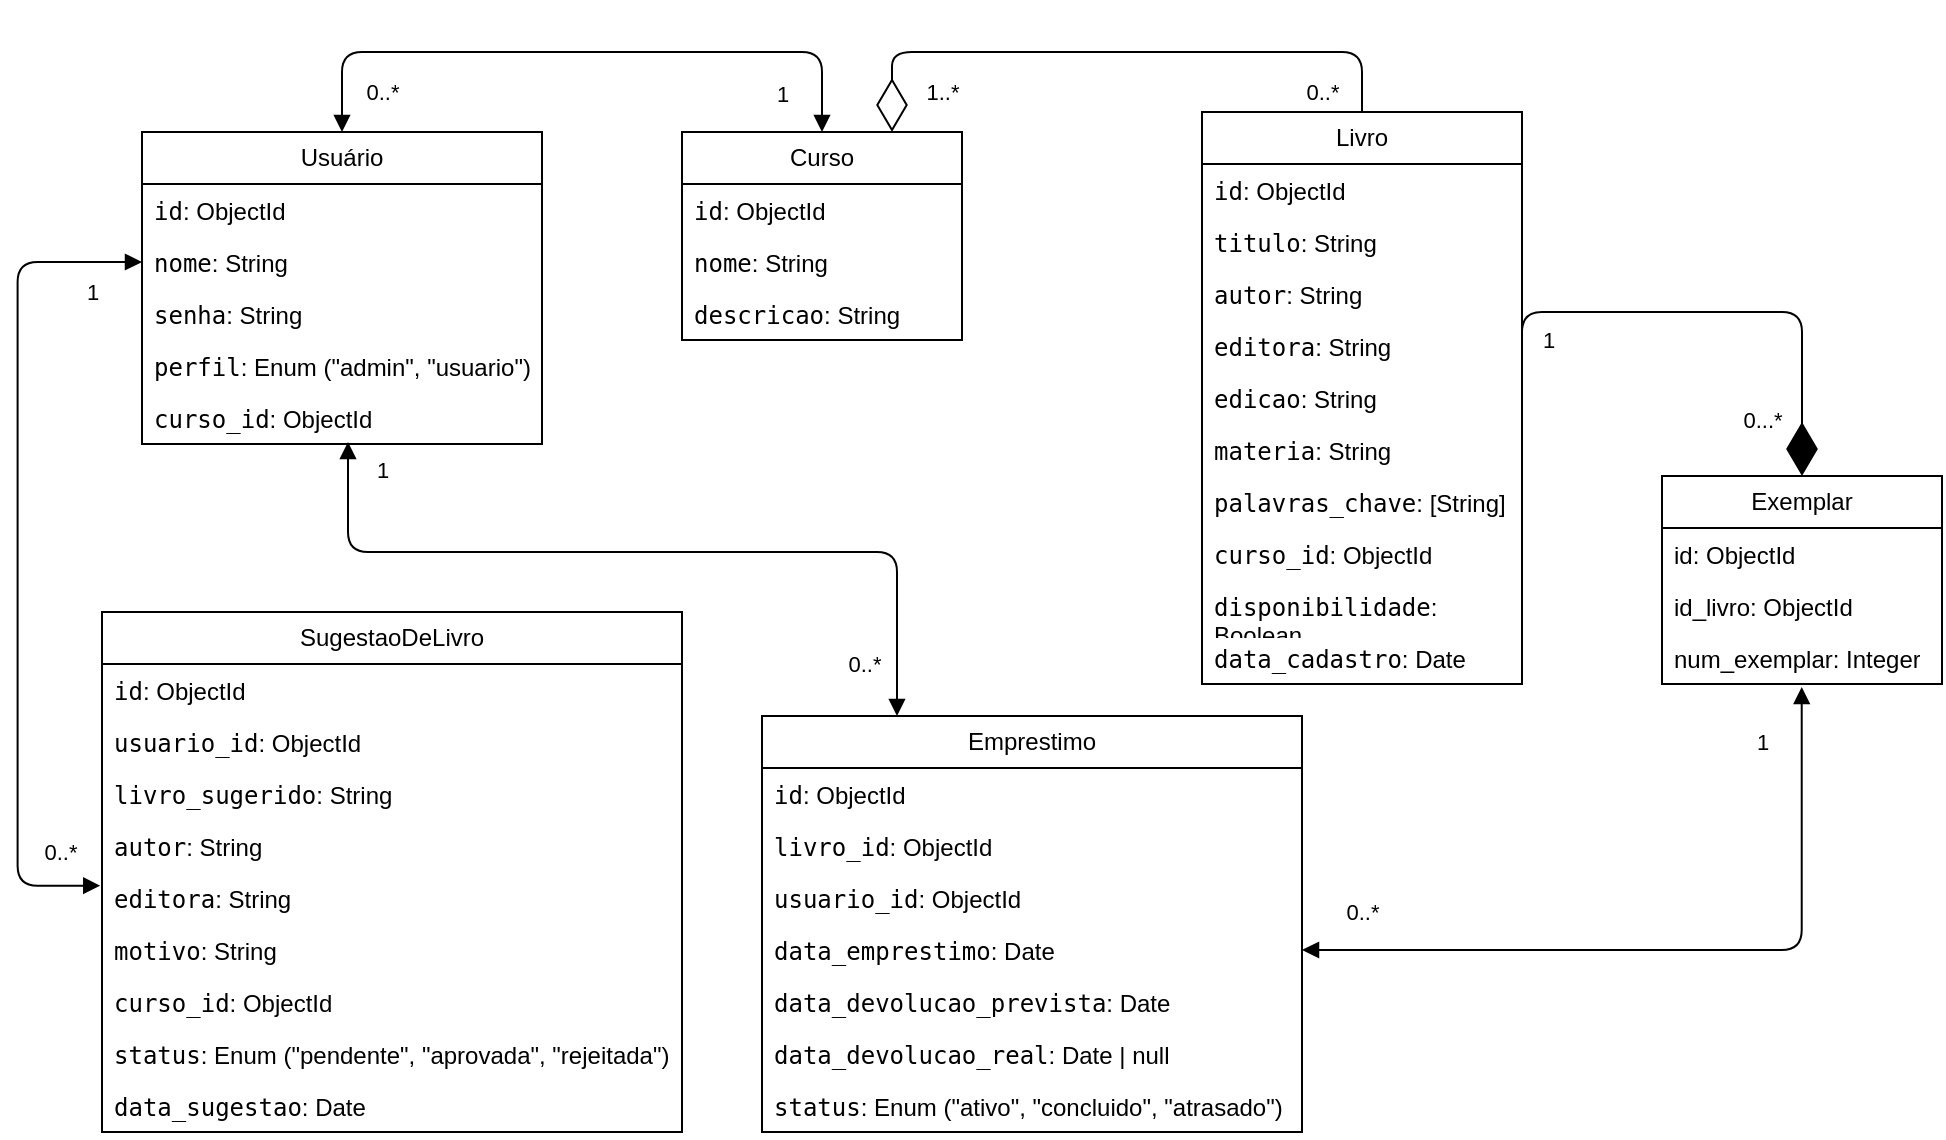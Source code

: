 <mxfile>
    <diagram id="yXF0JTnoFpj00eOGAWuU" name="Página-1">
        <mxGraphModel dx="1398" dy="491" grid="1" gridSize="10" guides="1" tooltips="1" connect="1" arrows="1" fold="1" page="1" pageScale="1" pageWidth="1169" pageHeight="827" background="#FFFFFF" math="0" shadow="0">
            <root>
                <mxCell id="0"/>
                <mxCell id="1" parent="0"/>
                <mxCell id="2" value="Usuário" style="swimlane;fontStyle=0;childLayout=stackLayout;horizontal=1;startSize=26;fillColor=none;horizontalStack=0;resizeParent=1;resizeParentMax=0;resizeLast=0;collapsible=1;marginBottom=0;whiteSpace=wrap;html=1;" parent="1" vertex="1">
                    <mxGeometry x="90" y="80" width="200" height="156" as="geometry"/>
                </mxCell>
                <mxCell id="3" value="&lt;code data-end=&quot;2964&quot; data-start=&quot;2959&quot;&gt;id&lt;/code&gt;: ObjectId" style="text;strokeColor=none;fillColor=none;align=left;verticalAlign=top;spacingLeft=4;spacingRight=4;overflow=hidden;rotatable=0;points=[[0,0.5],[1,0.5]];portConstraint=eastwest;whiteSpace=wrap;html=1;" parent="2" vertex="1">
                    <mxGeometry y="26" width="200" height="26" as="geometry"/>
                </mxCell>
                <mxCell id="4" value="&lt;code data-end=&quot;3010&quot; data-start=&quot;3004&quot;&gt;nome&lt;/code&gt;: String" style="text;strokeColor=none;fillColor=none;align=left;verticalAlign=top;spacingLeft=4;spacingRight=4;overflow=hidden;rotatable=0;points=[[0,0.5],[1,0.5]];portConstraint=eastwest;whiteSpace=wrap;html=1;" parent="2" vertex="1">
                    <mxGeometry y="52" width="200" height="26" as="geometry"/>
                </mxCell>
                <mxCell id="5" value="&lt;code data-end=&quot;3129&quot; data-start=&quot;3117&quot;&gt;senha&lt;/code&gt;: String" style="text;strokeColor=none;fillColor=none;align=left;verticalAlign=top;spacingLeft=4;spacingRight=4;overflow=hidden;rotatable=0;points=[[0,0.5],[1,0.5]];portConstraint=eastwest;whiteSpace=wrap;html=1;" parent="2" vertex="1">
                    <mxGeometry y="78" width="200" height="26" as="geometry"/>
                </mxCell>
                <mxCell id="6" value="&lt;code data-end=&quot;3195&quot; data-start=&quot;3187&quot;&gt;perfil&lt;/code&gt;: Enum&amp;nbsp;(&quot;admin&quot;, &quot;usuario&quot;)" style="text;strokeColor=none;fillColor=none;align=left;verticalAlign=top;spacingLeft=4;spacingRight=4;overflow=hidden;rotatable=0;points=[[0,0.5],[1,0.5]];portConstraint=eastwest;whiteSpace=wrap;html=1;" parent="2" vertex="1">
                    <mxGeometry y="104" width="200" height="26" as="geometry"/>
                </mxCell>
                <mxCell id="8" value="&lt;code data-end=&quot;3268&quot; data-start=&quot;3258&quot;&gt;curso_id&lt;/code&gt;: ObjectId" style="text;strokeColor=none;fillColor=none;align=left;verticalAlign=top;spacingLeft=4;spacingRight=4;overflow=hidden;rotatable=0;points=[[0,0.5],[1,0.5]];portConstraint=eastwest;whiteSpace=wrap;html=1;" parent="2" vertex="1">
                    <mxGeometry y="130" width="200" height="26" as="geometry"/>
                </mxCell>
                <mxCell id="9" value="Curso" style="swimlane;fontStyle=0;childLayout=stackLayout;horizontal=1;startSize=26;fillColor=none;horizontalStack=0;resizeParent=1;resizeParentMax=0;resizeLast=0;collapsible=1;marginBottom=0;whiteSpace=wrap;html=1;" parent="1" vertex="1">
                    <mxGeometry x="360" y="80" width="140" height="104" as="geometry"/>
                </mxCell>
                <mxCell id="10" value="&lt;code data-end=&quot;3598&quot; data-start=&quot;3593&quot;&gt;id&lt;/code&gt;: ObjectId" style="text;strokeColor=none;fillColor=none;align=left;verticalAlign=top;spacingLeft=4;spacingRight=4;overflow=hidden;rotatable=0;points=[[0,0.5],[1,0.5]];portConstraint=eastwest;whiteSpace=wrap;html=1;" parent="9" vertex="1">
                    <mxGeometry y="26" width="140" height="26" as="geometry"/>
                </mxCell>
                <mxCell id="11" value="&lt;code data-end=&quot;3644&quot; data-start=&quot;3638&quot;&gt;nome&lt;/code&gt;: String" style="text;strokeColor=none;fillColor=none;align=left;verticalAlign=top;spacingLeft=4;spacingRight=4;overflow=hidden;rotatable=0;points=[[0,0.5],[1,0.5]];portConstraint=eastwest;whiteSpace=wrap;html=1;" parent="9" vertex="1">
                    <mxGeometry y="52" width="140" height="26" as="geometry"/>
                </mxCell>
                <mxCell id="12" value="&lt;code data-end=&quot;3687&quot; data-start=&quot;3676&quot;&gt;descricao&lt;/code&gt;: String" style="text;strokeColor=none;fillColor=none;align=left;verticalAlign=top;spacingLeft=4;spacingRight=4;overflow=hidden;rotatable=0;points=[[0,0.5],[1,0.5]];portConstraint=eastwest;whiteSpace=wrap;html=1;" parent="9" vertex="1">
                    <mxGeometry y="78" width="140" height="26" as="geometry"/>
                </mxCell>
                <mxCell id="13" value="Livro" style="swimlane;fontStyle=0;childLayout=stackLayout;horizontal=1;startSize=26;fillColor=none;horizontalStack=0;resizeParent=1;resizeParentMax=0;resizeLast=0;collapsible=1;marginBottom=0;whiteSpace=wrap;html=1;" parent="1" vertex="1">
                    <mxGeometry x="620" y="70" width="160" height="286" as="geometry"/>
                </mxCell>
                <mxCell id="14" value="&lt;code data-end=&quot;4037&quot; data-start=&quot;4032&quot;&gt;id&lt;/code&gt;: ObjectId" style="text;strokeColor=none;fillColor=none;align=left;verticalAlign=top;spacingLeft=4;spacingRight=4;overflow=hidden;rotatable=0;points=[[0,0.5],[1,0.5]];portConstraint=eastwest;whiteSpace=wrap;html=1;" parent="13" vertex="1">
                    <mxGeometry y="26" width="160" height="26" as="geometry"/>
                </mxCell>
                <mxCell id="15" value="&lt;code data-end=&quot;4085&quot; data-start=&quot;4077&quot;&gt;titulo&lt;/code&gt;: String" style="text;strokeColor=none;fillColor=none;align=left;verticalAlign=top;spacingLeft=4;spacingRight=4;overflow=hidden;rotatable=0;points=[[0,0.5],[1,0.5]];portConstraint=eastwest;whiteSpace=wrap;html=1;" parent="13" vertex="1">
                    <mxGeometry y="52" width="160" height="26" as="geometry"/>
                </mxCell>
                <mxCell id="16" value="&lt;code data-end=&quot;4125&quot; data-start=&quot;4118&quot;&gt;autor&lt;/code&gt;: String" style="text;strokeColor=none;fillColor=none;align=left;verticalAlign=top;spacingLeft=4;spacingRight=4;overflow=hidden;rotatable=0;points=[[0,0.5],[1,0.5]];portConstraint=eastwest;whiteSpace=wrap;html=1;" parent="13" vertex="1">
                    <mxGeometry y="78" width="160" height="26" as="geometry"/>
                </mxCell>
                <mxCell id="17" value="&lt;code data-end=&quot;4166&quot; data-start=&quot;4157&quot;&gt;editora&lt;/code&gt;: String" style="text;strokeColor=none;fillColor=none;align=left;verticalAlign=top;spacingLeft=4;spacingRight=4;overflow=hidden;rotatable=0;points=[[0,0.5],[1,0.5]];portConstraint=eastwest;whiteSpace=wrap;html=1;" parent="13" vertex="1">
                    <mxGeometry y="104" width="160" height="26" as="geometry"/>
                </mxCell>
                <mxCell id="18" value="&lt;code data-end=&quot;4208&quot; data-start=&quot;4200&quot;&gt;edicao&lt;/code&gt;: String" style="text;strokeColor=none;fillColor=none;align=left;verticalAlign=top;spacingLeft=4;spacingRight=4;overflow=hidden;rotatable=0;points=[[0,0.5],[1,0.5]];portConstraint=eastwest;whiteSpace=wrap;html=1;" parent="13" vertex="1">
                    <mxGeometry y="130" width="160" height="26" as="geometry"/>
                </mxCell>
                <mxCell id="19" value="&lt;code data-end=&quot;4250&quot; data-start=&quot;4241&quot;&gt;materia&lt;/code&gt;: String" style="text;strokeColor=none;fillColor=none;align=left;verticalAlign=top;spacingLeft=4;spacingRight=4;overflow=hidden;rotatable=0;points=[[0,0.5],[1,0.5]];portConstraint=eastwest;whiteSpace=wrap;html=1;" parent="13" vertex="1">
                    <mxGeometry y="156" width="160" height="26" as="geometry"/>
                </mxCell>
                <mxCell id="20" value="&lt;code data-end=&quot;4315&quot; data-start=&quot;4299&quot;&gt;palavras_chave&lt;/code&gt;: [String]" style="text;strokeColor=none;fillColor=none;align=left;verticalAlign=top;spacingLeft=4;spacingRight=4;overflow=hidden;rotatable=0;points=[[0,0.5],[1,0.5]];portConstraint=eastwest;whiteSpace=wrap;html=1;" parent="13" vertex="1">
                    <mxGeometry y="182" width="160" height="26" as="geometry"/>
                </mxCell>
                <mxCell id="21" value="&lt;code data-end=&quot;4374&quot; data-start=&quot;4364&quot;&gt;curso_id&lt;/code&gt;: ObjectId" style="text;strokeColor=none;fillColor=none;align=left;verticalAlign=top;spacingLeft=4;spacingRight=4;overflow=hidden;rotatable=0;points=[[0,0.5],[1,0.5]];portConstraint=eastwest;whiteSpace=wrap;html=1;" parent="13" vertex="1">
                    <mxGeometry y="208" width="160" height="26" as="geometry"/>
                </mxCell>
                <mxCell id="22" value="&lt;code data-end=&quot;4443&quot; data-start=&quot;4426&quot;&gt;disponibilidade&lt;/code&gt;: Boolean" style="text;strokeColor=none;fillColor=none;align=left;verticalAlign=top;spacingLeft=4;spacingRight=4;overflow=hidden;rotatable=0;points=[[0,0.5],[1,0.5]];portConstraint=eastwest;whiteSpace=wrap;html=1;" parent="13" vertex="1">
                    <mxGeometry y="234" width="160" height="26" as="geometry"/>
                </mxCell>
                <mxCell id="23" value="&lt;code data-end=&quot;4511&quot; data-start=&quot;4496&quot;&gt;data_cadastro&lt;/code&gt;: Date" style="text;strokeColor=none;fillColor=none;align=left;verticalAlign=top;spacingLeft=4;spacingRight=4;overflow=hidden;rotatable=0;points=[[0,0.5],[1,0.5]];portConstraint=eastwest;whiteSpace=wrap;html=1;" parent="13" vertex="1">
                    <mxGeometry y="260" width="160" height="26" as="geometry"/>
                </mxCell>
                <mxCell id="24" value="SugestaoDeLivro" style="swimlane;fontStyle=0;childLayout=stackLayout;horizontal=1;startSize=26;fillColor=none;horizontalStack=0;resizeParent=1;resizeParentMax=0;resizeLast=0;collapsible=1;marginBottom=0;whiteSpace=wrap;html=1;" parent="1" vertex="1">
                    <mxGeometry x="70" y="320" width="290" height="260" as="geometry"/>
                </mxCell>
                <mxCell id="25" value="&lt;code data-end=&quot;4864&quot; data-start=&quot;4859&quot;&gt;id&lt;/code&gt;: ObjectId" style="text;strokeColor=none;fillColor=none;align=left;verticalAlign=top;spacingLeft=4;spacingRight=4;overflow=hidden;rotatable=0;points=[[0,0.5],[1,0.5]];portConstraint=eastwest;whiteSpace=wrap;html=1;" parent="24" vertex="1">
                    <mxGeometry y="26" width="290" height="26" as="geometry"/>
                </mxCell>
                <mxCell id="26" value="&lt;code data-end=&quot;4916&quot; data-start=&quot;4904&quot;&gt;usuario_id&lt;/code&gt;: ObjectId" style="text;strokeColor=none;fillColor=none;align=left;verticalAlign=top;spacingLeft=4;spacingRight=4;overflow=hidden;rotatable=0;points=[[0,0.5],[1,0.5]];portConstraint=eastwest;whiteSpace=wrap;html=1;" parent="24" vertex="1">
                    <mxGeometry y="52" width="290" height="26" as="geometry"/>
                </mxCell>
                <mxCell id="27" value="&lt;code data-end=&quot;4993&quot; data-start=&quot;4977&quot;&gt;livro_sugerido&lt;/code&gt;: String" style="text;strokeColor=none;fillColor=none;align=left;verticalAlign=top;spacingLeft=4;spacingRight=4;overflow=hidden;rotatable=0;points=[[0,0.5],[1,0.5]];portConstraint=eastwest;whiteSpace=wrap;html=1;" parent="24" vertex="1">
                    <mxGeometry y="78" width="290" height="26" as="geometry"/>
                </mxCell>
                <mxCell id="28" value="&lt;code data-end=&quot;5041&quot; data-start=&quot;5034&quot;&gt;autor&lt;/code&gt;: String" style="text;strokeColor=none;fillColor=none;align=left;verticalAlign=top;spacingLeft=4;spacingRight=4;overflow=hidden;rotatable=0;points=[[0,0.5],[1,0.5]];portConstraint=eastwest;whiteSpace=wrap;html=1;" parent="24" vertex="1">
                    <mxGeometry y="104" width="290" height="26" as="geometry"/>
                </mxCell>
                <mxCell id="29" value="&lt;code data-end=&quot;5082&quot; data-start=&quot;5073&quot;&gt;editora&lt;/code&gt;: String" style="text;strokeColor=none;fillColor=none;align=left;verticalAlign=top;spacingLeft=4;spacingRight=4;overflow=hidden;rotatable=0;points=[[0,0.5],[1,0.5]];portConstraint=eastwest;whiteSpace=wrap;html=1;" parent="24" vertex="1">
                    <mxGeometry y="130" width="290" height="26" as="geometry"/>
                </mxCell>
                <mxCell id="30" value="&lt;code data-end=&quot;5124&quot; data-start=&quot;5116&quot;&gt;motivo&lt;/code&gt;: String" style="text;strokeColor=none;fillColor=none;align=left;verticalAlign=top;spacingLeft=4;spacingRight=4;overflow=hidden;rotatable=0;points=[[0,0.5],[1,0.5]];portConstraint=eastwest;whiteSpace=wrap;html=1;" parent="24" vertex="1">
                    <mxGeometry y="156" width="290" height="26" as="geometry"/>
                </mxCell>
                <mxCell id="31" value="&lt;code data-end=&quot;5178&quot; data-start=&quot;5168&quot;&gt;curso_id&lt;/code&gt;: ObjectId" style="text;strokeColor=none;fillColor=none;align=left;verticalAlign=top;spacingLeft=4;spacingRight=4;overflow=hidden;rotatable=0;points=[[0,0.5],[1,0.5]];portConstraint=eastwest;whiteSpace=wrap;html=1;" parent="24" vertex="1">
                    <mxGeometry y="182" width="290" height="26" as="geometry"/>
                </mxCell>
                <mxCell id="32" value="&lt;code data-end=&quot;5242&quot; data-start=&quot;5234&quot;&gt;status&lt;/code&gt;: Enum&amp;nbsp;(&quot;pendente&quot;, &quot;aprovada&quot;, &quot;rejeitada&quot;)" style="text;strokeColor=none;fillColor=none;align=left;verticalAlign=top;spacingLeft=4;spacingRight=4;overflow=hidden;rotatable=0;points=[[0,0.5],[1,0.5]];portConstraint=eastwest;whiteSpace=wrap;html=1;" parent="24" vertex="1">
                    <mxGeometry y="208" width="290" height="26" as="geometry"/>
                </mxCell>
                <mxCell id="33" value="&lt;code data-end=&quot;5331&quot; data-start=&quot;5316&quot;&gt;data_sugestao&lt;/code&gt;: Date" style="text;strokeColor=none;fillColor=none;align=left;verticalAlign=top;spacingLeft=4;spacingRight=4;overflow=hidden;rotatable=0;points=[[0,0.5],[1,0.5]];portConstraint=eastwest;whiteSpace=wrap;html=1;" parent="24" vertex="1">
                    <mxGeometry y="234" width="290" height="26" as="geometry"/>
                </mxCell>
                <mxCell id="34" value="Emprestimo" style="swimlane;fontStyle=0;childLayout=stackLayout;horizontal=1;startSize=26;fillColor=none;horizontalStack=0;resizeParent=1;resizeParentMax=0;resizeLast=0;collapsible=1;marginBottom=0;whiteSpace=wrap;html=1;" parent="1" vertex="1">
                    <mxGeometry x="400" y="372" width="270" height="208" as="geometry"/>
                </mxCell>
                <mxCell id="35" value="&lt;code data-end=&quot;5675&quot; data-start=&quot;5670&quot;&gt;id&lt;/code&gt;: ObjectId" style="text;strokeColor=none;fillColor=none;align=left;verticalAlign=top;spacingLeft=4;spacingRight=4;overflow=hidden;rotatable=0;points=[[0,0.5],[1,0.5]];portConstraint=eastwest;whiteSpace=wrap;html=1;" parent="34" vertex="1">
                    <mxGeometry y="26" width="270" height="26" as="geometry"/>
                </mxCell>
                <mxCell id="36" value="&lt;code data-end=&quot;5725&quot; data-start=&quot;5715&quot;&gt;livro_id&lt;/code&gt;: ObjectId" style="text;strokeColor=none;fillColor=none;align=left;verticalAlign=top;spacingLeft=4;spacingRight=4;overflow=hidden;rotatable=0;points=[[0,0.5],[1,0.5]];portConstraint=eastwest;whiteSpace=wrap;html=1;" parent="34" vertex="1">
                    <mxGeometry y="52" width="270" height="26" as="geometry"/>
                </mxCell>
                <mxCell id="37" value="&lt;code data-end=&quot;5788&quot; data-start=&quot;5776&quot;&gt;usuario_id&lt;/code&gt;: ObjectId" style="text;strokeColor=none;fillColor=none;align=left;verticalAlign=top;spacingLeft=4;spacingRight=4;overflow=hidden;rotatable=0;points=[[0,0.5],[1,0.5]];portConstraint=eastwest;whiteSpace=wrap;html=1;" parent="34" vertex="1">
                    <mxGeometry y="78" width="270" height="26" as="geometry"/>
                </mxCell>
                <mxCell id="38" value="&lt;code data-end=&quot;5861&quot; data-start=&quot;5844&quot;&gt;data_emprestimo&lt;/code&gt;: Date" style="text;strokeColor=none;fillColor=none;align=left;verticalAlign=top;spacingLeft=4;spacingRight=4;overflow=hidden;rotatable=0;points=[[0,0.5],[1,0.5]];portConstraint=eastwest;whiteSpace=wrap;html=1;" parent="34" vertex="1">
                    <mxGeometry y="104" width="270" height="26" as="geometry"/>
                </mxCell>
                <mxCell id="39" value="&lt;code data-end=&quot;5919&quot; data-start=&quot;5894&quot;&gt;data_devolucao_prevista&lt;/code&gt;: Date" style="text;strokeColor=none;fillColor=none;align=left;verticalAlign=top;spacingLeft=4;spacingRight=4;overflow=hidden;rotatable=0;points=[[0,0.5],[1,0.5]];portConstraint=eastwest;whiteSpace=wrap;html=1;" parent="34" vertex="1">
                    <mxGeometry y="130" width="270" height="26" as="geometry"/>
                </mxCell>
                <mxCell id="40" value="&lt;code data-end=&quot;5988&quot; data-start=&quot;5967&quot;&gt;data_devolucao_real&lt;/code&gt;: Date | null" style="text;strokeColor=none;fillColor=none;align=left;verticalAlign=top;spacingLeft=4;spacingRight=4;overflow=hidden;rotatable=0;points=[[0,0.5],[1,0.5]];portConstraint=eastwest;whiteSpace=wrap;html=1;" parent="34" vertex="1">
                    <mxGeometry y="156" width="270" height="26" as="geometry"/>
                </mxCell>
                <mxCell id="41" value="&lt;code data-end=&quot;6042&quot; data-start=&quot;6034&quot;&gt;status&lt;/code&gt;: Enum&amp;nbsp;(&quot;ativo&quot;, &quot;concluido&quot;, &quot;atrasado&quot;)" style="text;strokeColor=none;fillColor=none;align=left;verticalAlign=top;spacingLeft=4;spacingRight=4;overflow=hidden;rotatable=0;points=[[0,0.5],[1,0.5]];portConstraint=eastwest;whiteSpace=wrap;html=1;" parent="34" vertex="1">
                    <mxGeometry y="182" width="270" height="26" as="geometry"/>
                </mxCell>
                <mxCell id="43" value="" style="endArrow=block;startArrow=block;endFill=1;startFill=1;html=1;exitX=0.5;exitY=0;exitDx=0;exitDy=0;entryX=0.5;entryY=0;entryDx=0;entryDy=0;edgeStyle=elbowEdgeStyle;elbow=vertical;" parent="1" source="2" target="9" edge="1">
                    <mxGeometry width="160" relative="1" as="geometry">
                        <mxPoint x="180" y="20" as="sourcePoint"/>
                        <mxPoint x="430" y="60" as="targetPoint"/>
                        <Array as="points">
                            <mxPoint x="310" y="40"/>
                        </Array>
                    </mxGeometry>
                </mxCell>
                <mxCell id="44" value="0..*" style="edgeLabel;html=1;align=center;verticalAlign=middle;resizable=0;points=[];" parent="43" vertex="1" connectable="0">
                    <mxGeometry x="-0.876" relative="1" as="geometry">
                        <mxPoint x="20" as="offset"/>
                    </mxGeometry>
                </mxCell>
                <mxCell id="45" value="1" style="edgeLabel;html=1;align=center;verticalAlign=middle;resizable=0;points=[];" parent="43" vertex="1" connectable="0">
                    <mxGeometry x="0.871" y="2" relative="1" as="geometry">
                        <mxPoint x="-22" y="1" as="offset"/>
                    </mxGeometry>
                </mxCell>
                <mxCell id="46" value="" style="endArrow=diamondThin;endFill=0;endSize=24;html=1;exitX=0.5;exitY=0;exitDx=0;exitDy=0;entryX=0.75;entryY=0;entryDx=0;entryDy=0;edgeStyle=elbowEdgeStyle;elbow=vertical;" parent="1" source="13" target="9" edge="1">
                    <mxGeometry width="160" relative="1" as="geometry">
                        <mxPoint x="530" y="50" as="sourcePoint"/>
                        <mxPoint x="690" y="50" as="targetPoint"/>
                        <Array as="points">
                            <mxPoint x="580" y="40"/>
                        </Array>
                    </mxGeometry>
                </mxCell>
                <mxCell id="47" value="1..*" style="edgeLabel;html=1;align=center;verticalAlign=middle;resizable=0;points=[];" parent="46" vertex="1" connectable="0">
                    <mxGeometry x="0.8" y="3" relative="1" as="geometry">
                        <mxPoint x="22" y="10" as="offset"/>
                    </mxGeometry>
                </mxCell>
                <mxCell id="48" value="0..*" style="edgeLabel;html=1;align=center;verticalAlign=middle;resizable=0;points=[];" parent="46" vertex="1" connectable="0">
                    <mxGeometry x="-0.874" y="2" relative="1" as="geometry">
                        <mxPoint x="-18" y="9" as="offset"/>
                    </mxGeometry>
                </mxCell>
                <mxCell id="49" value="" style="endArrow=block;startArrow=block;endFill=1;startFill=1;html=1;exitX=0;exitY=0.5;exitDx=0;exitDy=0;entryX=-0.003;entryY=0.263;entryDx=0;entryDy=0;edgeStyle=elbowEdgeStyle;elbow=vertical;entryPerimeter=0;" parent="1" source="4" target="29" edge="1">
                    <mxGeometry width="160" relative="1" as="geometry">
                        <mxPoint x="20.0" y="160.004" as="sourcePoint"/>
                        <mxPoint x="37.8" y="434.61" as="targetPoint"/>
                        <Array as="points">
                            <mxPoint x="27.8" y="237.61"/>
                        </Array>
                    </mxGeometry>
                </mxCell>
                <mxCell id="57" value="1" style="edgeLabel;html=1;align=center;verticalAlign=middle;resizable=0;points=[];" parent="49" vertex="1" connectable="0">
                    <mxGeometry x="-0.872" y="-1" relative="1" as="geometry">
                        <mxPoint x="1" y="16" as="offset"/>
                    </mxGeometry>
                </mxCell>
                <mxCell id="66" value="0..*" style="edgeLabel;html=1;align=center;verticalAlign=middle;resizable=0;points=[];" vertex="1" connectable="0" parent="49">
                    <mxGeometry x="0.903" relative="1" as="geometry">
                        <mxPoint y="-17" as="offset"/>
                    </mxGeometry>
                </mxCell>
                <mxCell id="50" value="" style="endArrow=block;startArrow=block;endFill=1;startFill=1;html=1;exitX=0.515;exitY=0.962;exitDx=0;exitDy=0;entryX=0.25;entryY=0;entryDx=0;entryDy=0;edgeStyle=elbowEdgeStyle;elbow=vertical;exitPerimeter=0;" parent="1" source="8" target="34" edge="1">
                    <mxGeometry width="160" relative="1" as="geometry">
                        <mxPoint x="330" y="260" as="sourcePoint"/>
                        <mxPoint x="490" y="260" as="targetPoint"/>
                        <Array as="points">
                            <mxPoint x="330" y="290"/>
                        </Array>
                    </mxGeometry>
                </mxCell>
                <mxCell id="55" value="1" style="edgeLabel;html=1;align=center;verticalAlign=middle;resizable=0;points=[];" parent="50" vertex="1" connectable="0">
                    <mxGeometry x="-0.935" y="3" relative="1" as="geometry">
                        <mxPoint x="14" as="offset"/>
                    </mxGeometry>
                </mxCell>
                <mxCell id="56" value="0..*" style="edgeLabel;html=1;align=center;verticalAlign=middle;resizable=0;points=[];" parent="50" vertex="1" connectable="0">
                    <mxGeometry x="0.871" y="-1" relative="1" as="geometry">
                        <mxPoint x="-16" as="offset"/>
                    </mxGeometry>
                </mxCell>
                <mxCell id="59" value="Exemplar" style="swimlane;fontStyle=0;childLayout=stackLayout;horizontal=1;startSize=26;fillColor=none;horizontalStack=0;resizeParent=1;resizeParentMax=0;resizeLast=0;collapsible=1;marginBottom=0;whiteSpace=wrap;html=1;" vertex="1" parent="1">
                    <mxGeometry x="850" y="252" width="140" height="104" as="geometry"/>
                </mxCell>
                <mxCell id="60" value="id: ObjectId" style="text;strokeColor=none;fillColor=none;align=left;verticalAlign=top;spacingLeft=4;spacingRight=4;overflow=hidden;rotatable=0;points=[[0,0.5],[1,0.5]];portConstraint=eastwest;whiteSpace=wrap;html=1;" vertex="1" parent="59">
                    <mxGeometry y="26" width="140" height="26" as="geometry"/>
                </mxCell>
                <mxCell id="61" value="id_livro: ObjectId" style="text;strokeColor=none;fillColor=none;align=left;verticalAlign=top;spacingLeft=4;spacingRight=4;overflow=hidden;rotatable=0;points=[[0,0.5],[1,0.5]];portConstraint=eastwest;whiteSpace=wrap;html=1;" vertex="1" parent="59">
                    <mxGeometry y="52" width="140" height="26" as="geometry"/>
                </mxCell>
                <mxCell id="62" value="num_exemplar: Integer" style="text;strokeColor=none;fillColor=none;align=left;verticalAlign=top;spacingLeft=4;spacingRight=4;overflow=hidden;rotatable=0;points=[[0,0.5],[1,0.5]];portConstraint=eastwest;whiteSpace=wrap;html=1;" vertex="1" parent="59">
                    <mxGeometry y="78" width="140" height="26" as="geometry"/>
                </mxCell>
                <mxCell id="63" value="" style="endArrow=diamondThin;endFill=1;endSize=24;html=1;edgeStyle=elbowEdgeStyle;elbow=vertical;entryX=0.5;entryY=0;entryDx=0;entryDy=0;exitX=1;exitY=0.5;exitDx=0;exitDy=0;" edge="1" parent="1" source="18" target="59">
                    <mxGeometry width="160" relative="1" as="geometry">
                        <mxPoint x="810" y="180" as="sourcePoint"/>
                        <mxPoint x="970" y="180" as="targetPoint"/>
                        <Array as="points">
                            <mxPoint x="900" y="170"/>
                        </Array>
                    </mxGeometry>
                </mxCell>
                <mxCell id="64" value="1" style="edgeLabel;html=1;align=center;verticalAlign=middle;resizable=0;points=[];" vertex="1" connectable="0" parent="63">
                    <mxGeometry x="-0.654" y="-3" relative="1" as="geometry">
                        <mxPoint x="10" y="11" as="offset"/>
                    </mxGeometry>
                </mxCell>
                <mxCell id="65" value="0...*" style="edgeLabel;html=1;align=center;verticalAlign=middle;resizable=0;points=[];" vertex="1" connectable="0" parent="63">
                    <mxGeometry x="0.785" y="-2" relative="1" as="geometry">
                        <mxPoint x="-18" as="offset"/>
                    </mxGeometry>
                </mxCell>
                <mxCell id="67" value="" style="endArrow=block;startArrow=block;endFill=1;startFill=1;html=1;edgeStyle=elbowEdgeStyle;elbow=vertical;entryX=0.499;entryY=1.059;entryDx=0;entryDy=0;entryPerimeter=0;exitX=1;exitY=0.5;exitDx=0;exitDy=0;" edge="1" parent="1" source="38" target="62">
                    <mxGeometry width="160" relative="1" as="geometry">
                        <mxPoint x="750" y="480" as="sourcePoint"/>
                        <mxPoint x="880" y="480" as="targetPoint"/>
                        <Array as="points">
                            <mxPoint x="790" y="489"/>
                        </Array>
                    </mxGeometry>
                </mxCell>
                <mxCell id="68" value="1" style="edgeLabel;html=1;align=center;verticalAlign=middle;resizable=0;points=[];" vertex="1" connectable="0" parent="67">
                    <mxGeometry x="0.863" y="1" relative="1" as="geometry">
                        <mxPoint x="-19" y="1" as="offset"/>
                    </mxGeometry>
                </mxCell>
                <mxCell id="69" value="0..*" style="edgeLabel;html=1;align=center;verticalAlign=middle;resizable=0;points=[];" vertex="1" connectable="0" parent="67">
                    <mxGeometry x="-0.845" y="-1" relative="1" as="geometry">
                        <mxPoint y="-20" as="offset"/>
                    </mxGeometry>
                </mxCell>
            </root>
        </mxGraphModel>
    </diagram>
</mxfile>